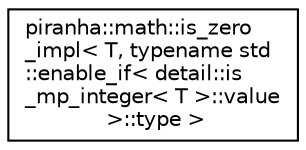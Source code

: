 digraph "Graphical Class Hierarchy"
{
  edge [fontname="Helvetica",fontsize="10",labelfontname="Helvetica",labelfontsize="10"];
  node [fontname="Helvetica",fontsize="10",shape=record];
  rankdir="LR";
  Node0 [label="piranha::math::is_zero\l_impl\< T, typename std\l::enable_if\< detail::is\l_mp_integer\< T \>::value\l \>::type \>",height=0.2,width=0.4,color="black", fillcolor="white", style="filled",URL="$structpiranha_1_1math_1_1is__zero__impl_3_01_t_00_01typename_01std_1_1enable__if_3_01detail_1_1ie169d5fa427548f1fa38674390f3d55a.html",tooltip="Specialisation of the piranha::math::is_zero() functor for piranha::mp_integer. "];
}
